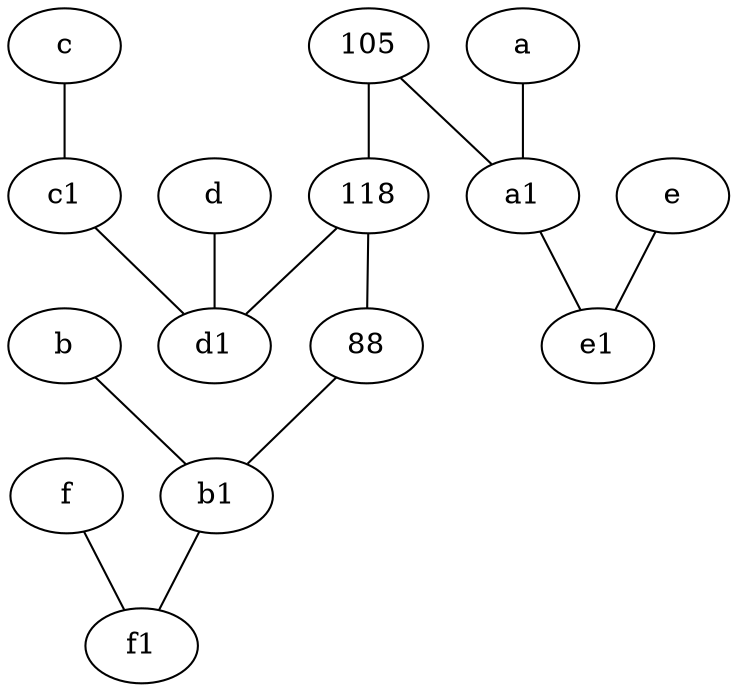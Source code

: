 graph {
	node [labelfontsize=50]
	88 [labelfontsize=50]
	d1 [labelfontsize=50 pos="3,5!"]
	a [labelfontsize=50 pos="8,2!"]
	e1 [labelfontsize=50 pos="7,7!"]
	c1 [labelfontsize=50 pos="4.5,3!"]
	118 [labelfontsize=50]
	105 [labelfontsize=50]
	a1 [labelfontsize=50 pos="8,3!"]
	b1 [labelfontsize=50 pos="9,4!"]
	f1 [labelfontsize=50 pos="3,8!"]
	105 -- a1
	c -- c1
	e -- e1
	c1 -- d1
	a1 -- e1
	118 -- 88
	b -- b1
	d -- d1
	118 -- d1
	f -- f1
	a -- a1
	88 -- b1
	b1 -- f1
	105 -- 118
}
